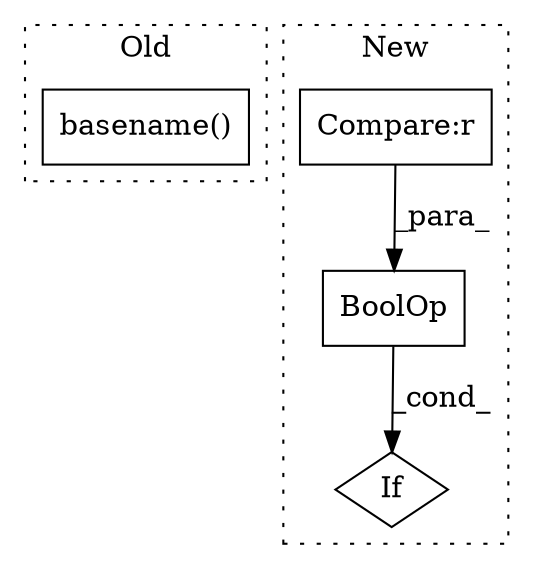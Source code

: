 digraph G {
subgraph cluster0 {
1 [label="basename()" a="75" s="2234" l="22" shape="box"];
label = "Old";
style="dotted";
}
subgraph cluster1 {
2 [label="BoolOp" a="72" s="2781" l="45" shape="box"];
3 [label="If" a="96" s="2778" l="3" shape="diamond"];
4 [label="Compare:r" a="40" s="2781" l="26" shape="box"];
label = "New";
style="dotted";
}
2 -> 3 [label="_cond_"];
4 -> 2 [label="_para_"];
}